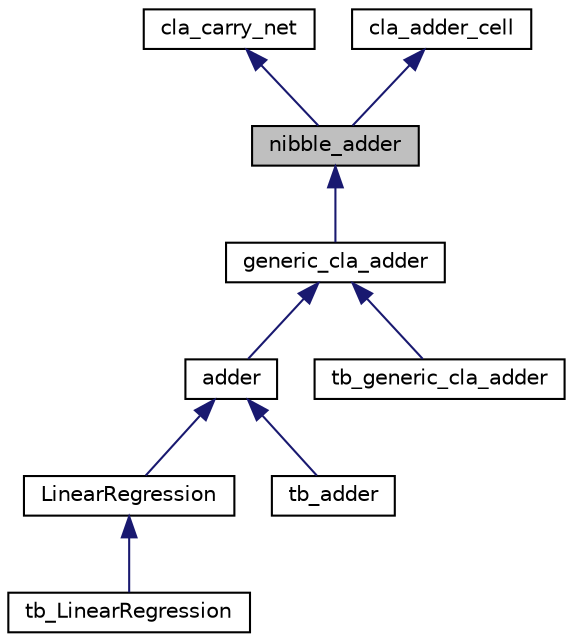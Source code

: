 digraph "nibble_adder"
{
  edge [fontname="Helvetica",fontsize="10",labelfontname="Helvetica",labelfontsize="10"];
  node [fontname="Helvetica",fontsize="10",shape=record];
  Node0 [label="nibble_adder",height=0.2,width=0.4,color="black", fillcolor="grey75", style="filled", fontcolor="black"];
  Node1 -> Node0 [dir="back",color="midnightblue",fontsize="10",style="solid",fontname="Helvetica"];
  Node1 [label="cla_carry_net",height=0.2,width=0.4,color="black", fillcolor="white", style="filled",URL="$classcla__carry__net.html",tooltip="Rete logica di calcolo dei riporti per un addizionatore a quattro bit con carry lookahead.Permette di anticipare il calcolo dei riporti usando le funzioni \"propagazione\" e \"generazione\" prodotte dai singoli blocchi cla_adder_cell, in modo da ridurre tempo necessario ad effettuare il calcolo di tutti i carry, quindi il tempo necessario a completare la somma. Questo blocco calcola solo i carry, pertanto va connesso ai blocchi cla_adder_cell, per il calcolo materiale della somma, così come indicato dallo schema seguente, il quale rappresenta lo schema completo di un addizionatore a quattro bit:   <div align=&#39;center&#39;>  <img src=\"../../Doc/schemes/nibble_adder.jpg\"/>  </div>  . "];
  Node2 -> Node0 [dir="back",color="midnightblue",fontsize="10",style="solid",fontname="Helvetica"];
  Node2 [label="cla_adder_cell",height=0.2,width=0.4,color="black", fillcolor="white", style="filled",URL="$classcla__adder__cell.html",tooltip="Cella base di un addizionatore con carry-lookahead.La cella somma tra loro due addendi ed un carry in..."];
  Node0 -> Node3 [dir="back",color="midnightblue",fontsize="10",style="solid",fontname="Helvetica"];
  Node3 [label="generic_cla_adder",height=0.2,width=0.4,color="black", fillcolor="white", style="filled",URL="$classgeneric__cla__adder.html",tooltip="Adder custom con carry-lookaheadgeneric_cla_adder somma tra loro due addendi ed un carry in ingresso;..."];
  Node3 -> Node4 [dir="back",color="midnightblue",fontsize="10",style="solid",fontname="Helvetica"];
  Node4 [label="adder",height=0.2,width=0.4,color="black", fillcolor="white", style="filled",URL="$classadder.html"];
  Node4 -> Node5 [dir="back",color="midnightblue",fontsize="10",style="solid",fontname="Helvetica"];
  Node5 [label="LinearRegression",height=0.2,width=0.4,color="black", fillcolor="white", style="filled",URL="$class_linear_regression.html"];
  Node5 -> Node6 [dir="back",color="midnightblue",fontsize="10",style="solid",fontname="Helvetica"];
  Node6 [label="tb_LinearRegression",height=0.2,width=0.4,color="black", fillcolor="white", style="filled",URL="$classtb___linear_regression.html"];
  Node4 -> Node7 [dir="back",color="midnightblue",fontsize="10",style="solid",fontname="Helvetica"];
  Node7 [label="tb_adder",height=0.2,width=0.4,color="black", fillcolor="white", style="filled",URL="$classtb__adder.html"];
  Node3 -> Node8 [dir="back",color="midnightblue",fontsize="10",style="solid",fontname="Helvetica"];
  Node8 [label="tb_generic_cla_adder",height=0.2,width=0.4,color="black", fillcolor="white", style="filled",URL="$classtb__generic__cla__adder.html"];
}
